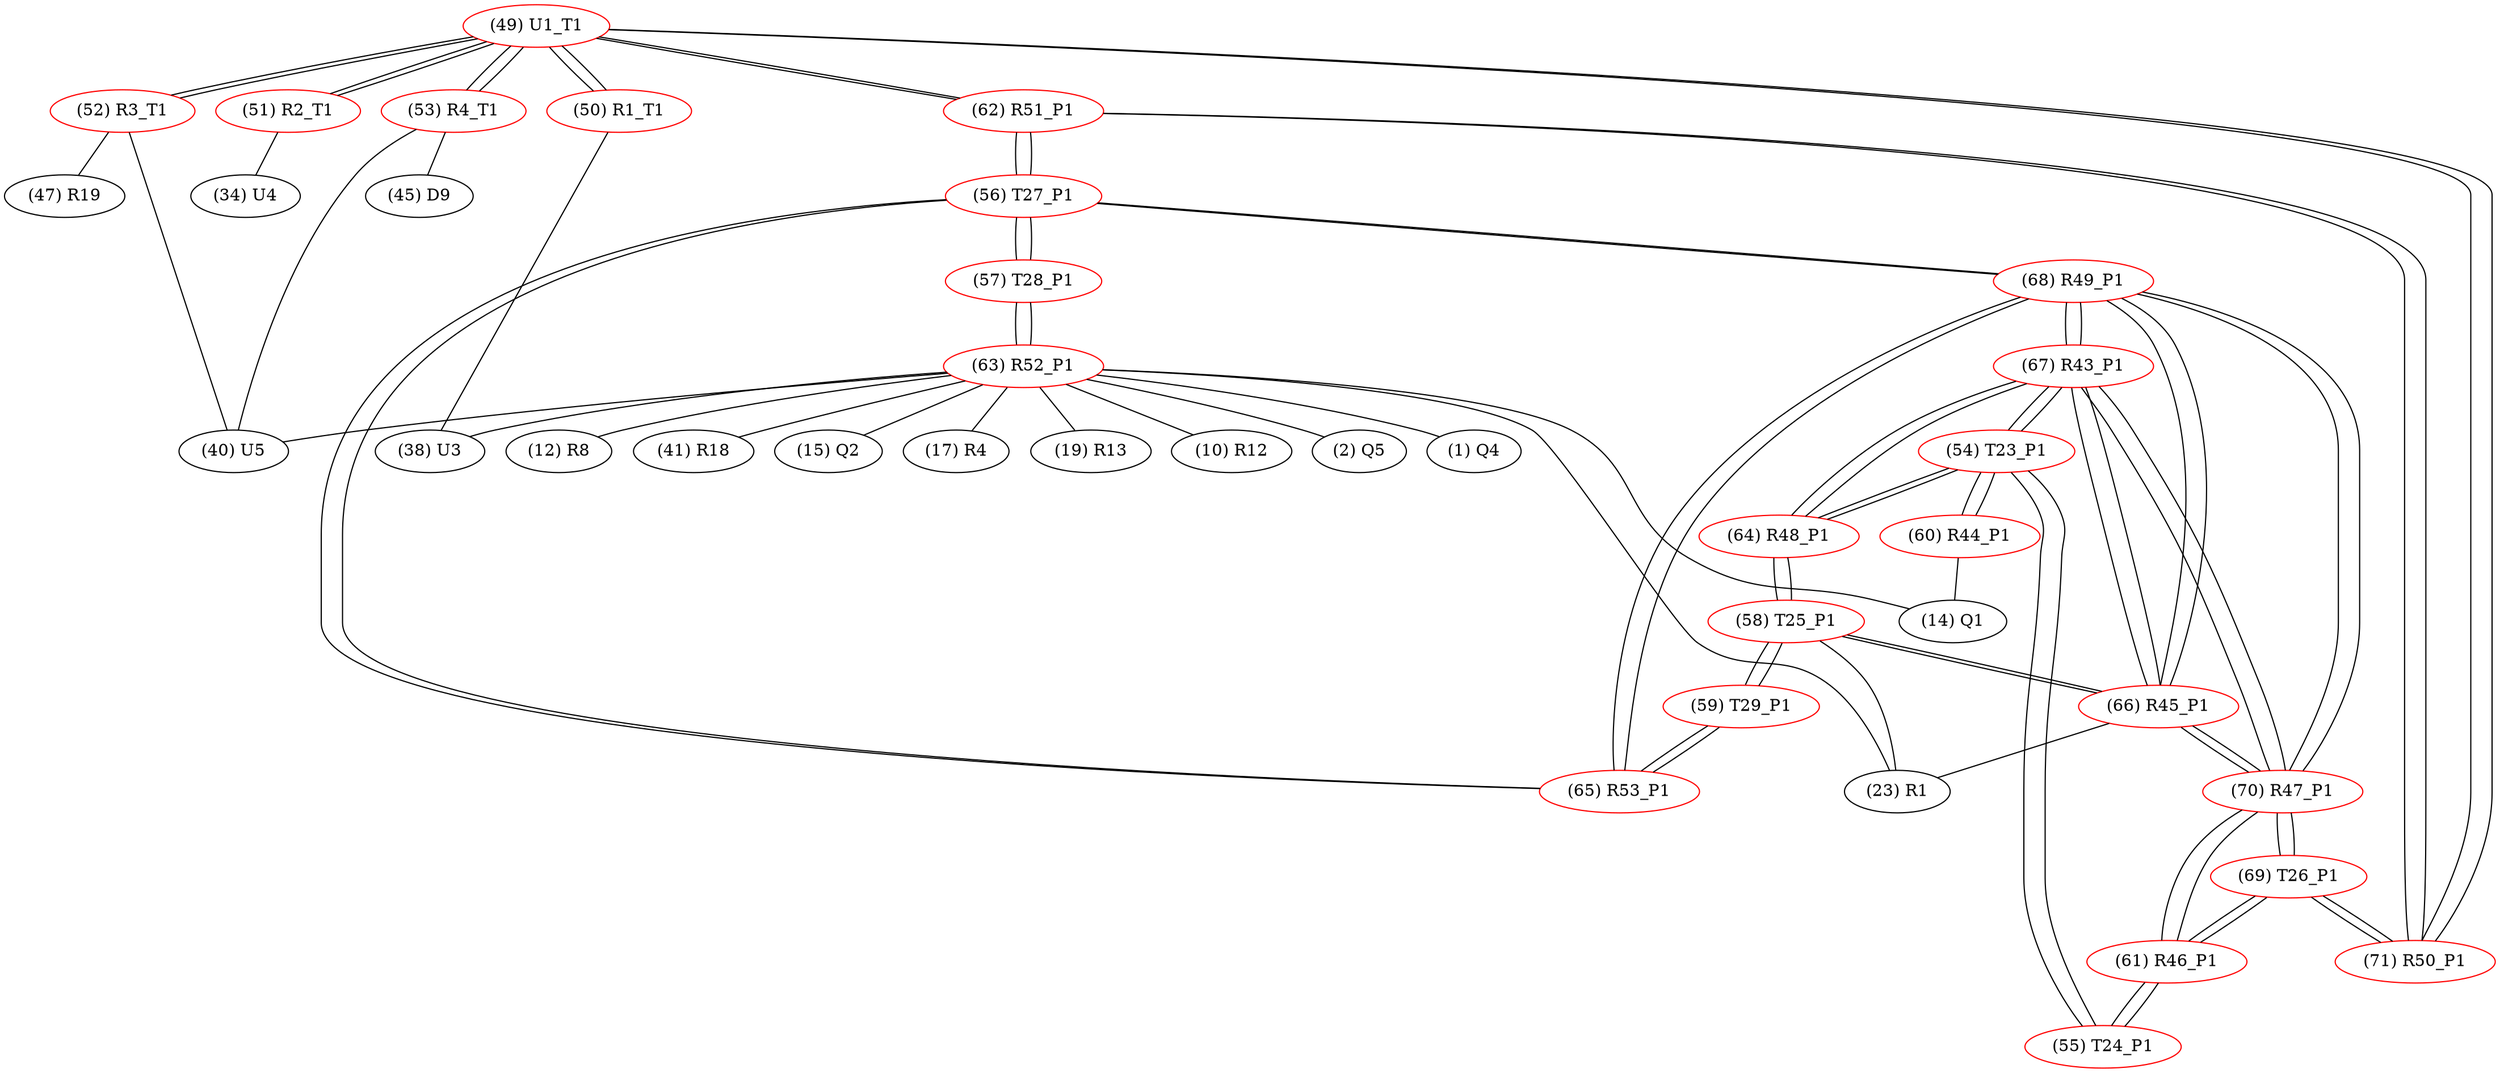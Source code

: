 graph {
	49 [label="(49) U1_T1" color=red]
	50 [label="(50) R1_T1"]
	51 [label="(51) R2_T1"]
	52 [label="(52) R3_T1"]
	53 [label="(53) R4_T1"]
	62 [label="(62) R51_P1"]
	71 [label="(71) R50_P1"]
	50 [label="(50) R1_T1" color=red]
	38 [label="(38) U3"]
	49 [label="(49) U1_T1"]
	51 [label="(51) R2_T1" color=red]
	34 [label="(34) U4"]
	49 [label="(49) U1_T1"]
	52 [label="(52) R3_T1" color=red]
	40 [label="(40) U5"]
	47 [label="(47) R19"]
	49 [label="(49) U1_T1"]
	53 [label="(53) R4_T1" color=red]
	45 [label="(45) D9"]
	40 [label="(40) U5"]
	49 [label="(49) U1_T1"]
	54 [label="(54) T23_P1" color=red]
	64 [label="(64) R48_P1"]
	67 [label="(67) R43_P1"]
	55 [label="(55) T24_P1"]
	60 [label="(60) R44_P1"]
	55 [label="(55) T24_P1" color=red]
	61 [label="(61) R46_P1"]
	54 [label="(54) T23_P1"]
	56 [label="(56) T27_P1" color=red]
	62 [label="(62) R51_P1"]
	57 [label="(57) T28_P1"]
	65 [label="(65) R53_P1"]
	68 [label="(68) R49_P1"]
	57 [label="(57) T28_P1" color=red]
	63 [label="(63) R52_P1"]
	56 [label="(56) T27_P1"]
	58 [label="(58) T25_P1" color=red]
	59 [label="(59) T29_P1"]
	64 [label="(64) R48_P1"]
	66 [label="(66) R45_P1"]
	23 [label="(23) R1"]
	59 [label="(59) T29_P1" color=red]
	58 [label="(58) T25_P1"]
	65 [label="(65) R53_P1"]
	60 [label="(60) R44_P1" color=red]
	14 [label="(14) Q1"]
	54 [label="(54) T23_P1"]
	61 [label="(61) R46_P1" color=red]
	69 [label="(69) T26_P1"]
	70 [label="(70) R47_P1"]
	55 [label="(55) T24_P1"]
	62 [label="(62) R51_P1" color=red]
	56 [label="(56) T27_P1"]
	71 [label="(71) R50_P1"]
	49 [label="(49) U1_T1"]
	63 [label="(63) R52_P1" color=red]
	2 [label="(2) Q5"]
	1 [label="(1) Q4"]
	12 [label="(12) R8"]
	41 [label="(41) R18"]
	40 [label="(40) U5"]
	38 [label="(38) U3"]
	15 [label="(15) Q2"]
	17 [label="(17) R4"]
	14 [label="(14) Q1"]
	23 [label="(23) R1"]
	19 [label="(19) R13"]
	10 [label="(10) R12"]
	57 [label="(57) T28_P1"]
	64 [label="(64) R48_P1" color=red]
	58 [label="(58) T25_P1"]
	54 [label="(54) T23_P1"]
	67 [label="(67) R43_P1"]
	65 [label="(65) R53_P1" color=red]
	59 [label="(59) T29_P1"]
	56 [label="(56) T27_P1"]
	68 [label="(68) R49_P1"]
	66 [label="(66) R45_P1" color=red]
	70 [label="(70) R47_P1"]
	67 [label="(67) R43_P1"]
	68 [label="(68) R49_P1"]
	58 [label="(58) T25_P1"]
	23 [label="(23) R1"]
	67 [label="(67) R43_P1" color=red]
	64 [label="(64) R48_P1"]
	54 [label="(54) T23_P1"]
	70 [label="(70) R47_P1"]
	66 [label="(66) R45_P1"]
	68 [label="(68) R49_P1"]
	68 [label="(68) R49_P1" color=red]
	70 [label="(70) R47_P1"]
	66 [label="(66) R45_P1"]
	67 [label="(67) R43_P1"]
	56 [label="(56) T27_P1"]
	65 [label="(65) R53_P1"]
	69 [label="(69) T26_P1" color=red]
	71 [label="(71) R50_P1"]
	61 [label="(61) R46_P1"]
	70 [label="(70) R47_P1"]
	70 [label="(70) R47_P1" color=red]
	66 [label="(66) R45_P1"]
	67 [label="(67) R43_P1"]
	68 [label="(68) R49_P1"]
	69 [label="(69) T26_P1"]
	61 [label="(61) R46_P1"]
	71 [label="(71) R50_P1" color=red]
	69 [label="(69) T26_P1"]
	62 [label="(62) R51_P1"]
	49 [label="(49) U1_T1"]
	49 -- 50
	49 -- 51
	49 -- 52
	49 -- 53
	49 -- 62
	49 -- 71
	50 -- 38
	50 -- 49
	51 -- 34
	51 -- 49
	52 -- 40
	52 -- 47
	52 -- 49
	53 -- 45
	53 -- 40
	53 -- 49
	54 -- 64
	54 -- 67
	54 -- 55
	54 -- 60
	55 -- 61
	55 -- 54
	56 -- 62
	56 -- 57
	56 -- 65
	56 -- 68
	57 -- 63
	57 -- 56
	58 -- 59
	58 -- 64
	58 -- 66
	58 -- 23
	59 -- 58
	59 -- 65
	60 -- 14
	60 -- 54
	61 -- 69
	61 -- 70
	61 -- 55
	62 -- 56
	62 -- 71
	62 -- 49
	63 -- 2
	63 -- 1
	63 -- 12
	63 -- 41
	63 -- 40
	63 -- 38
	63 -- 15
	63 -- 17
	63 -- 14
	63 -- 23
	63 -- 19
	63 -- 10
	63 -- 57
	64 -- 58
	64 -- 54
	64 -- 67
	65 -- 59
	65 -- 56
	65 -- 68
	66 -- 70
	66 -- 67
	66 -- 68
	66 -- 58
	66 -- 23
	67 -- 64
	67 -- 54
	67 -- 70
	67 -- 66
	67 -- 68
	68 -- 70
	68 -- 66
	68 -- 67
	68 -- 56
	68 -- 65
	69 -- 71
	69 -- 61
	69 -- 70
	70 -- 66
	70 -- 67
	70 -- 68
	70 -- 69
	70 -- 61
	71 -- 69
	71 -- 62
	71 -- 49
}